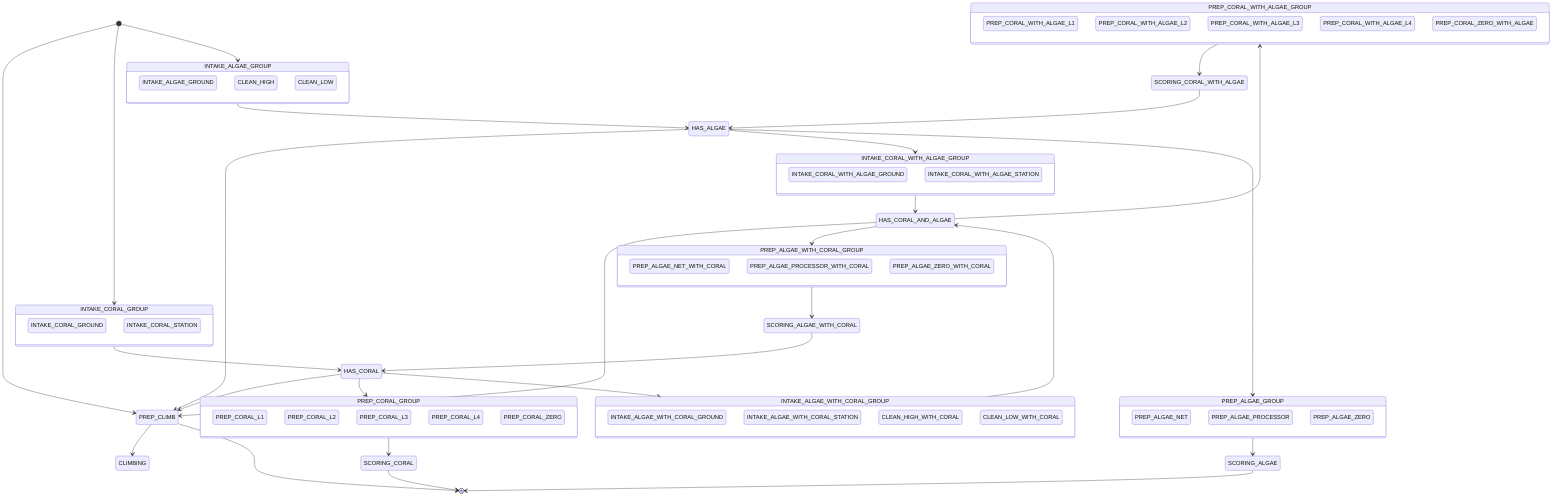 stateDiagram-v2
  %% direction LR

  state PREP_CORAL_GROUP {
      PREP_CORAL_L1
      PREP_CORAL_L2
      PREP_CORAL_L3
      PREP_CORAL_L4
      PREP_CORAL_ZERO
  }
  state PREP_CORAL_WITH_ALGAE_GROUP {
      PREP_CORAL_WITH_ALGAE_L1
      PREP_CORAL_WITH_ALGAE_L2
      PREP_CORAL_WITH_ALGAE_L3
      PREP_CORAL_WITH_ALGAE_L4
      PREP_CORAL_ZERO_WITH_ALGAE
  }
  state PREP_ALGAE_GROUP {
      PREP_ALGAE_NET
      PREP_ALGAE_PROCESSOR
      PREP_ALGAE_ZERO
  }
  state PREP_ALGAE_WITH_CORAL_GROUP {
      PREP_ALGAE_NET_WITH_CORAL
      PREP_ALGAE_PROCESSOR_WITH_CORAL
      PREP_ALGAE_ZERO_WITH_CORAL
  }

  state INTAKE_CORAL_GROUP {
      INTAKE_CORAL_GROUND
      INTAKE_CORAL_STATION
  }

  state INTAKE_ALGAE_GROUP {
      INTAKE_ALGAE_GROUND
      CLEAN_HIGH
      CLEAN_LOW
  }

  state INTAKE_CORAL_WITH_ALGAE_GROUP {
      INTAKE_CORAL_WITH_ALGAE_GROUND
      INTAKE_CORAL_WITH_ALGAE_STATION
  }
  
  state INTAKE_ALGAE_WITH_CORAL_GROUP {
      INTAKE_ALGAE_WITH_CORAL_GROUND
      INTAKE_ALGAE_WITH_CORAL_STATION
      CLEAN_HIGH_WITH_CORAL
      CLEAN_LOW_WITH_CORAL
  }

  HAS_CORAL
  HAS_ALGAE
  HAS_CORAL_AND_ALGAE
  SCORING_CORAL
  SCORING_CORAL_WITH_ALGAE
  SCORING_ALGAE
  SCORING_ALGAE_WITH_CORAL
  PREP_CLIMB
  CLIMBING
 
  %% [*] - REPRESENTS NONE (starting and end)
  [*] --> INTAKE_CORAL_GROUP
  [*] --> INTAKE_ALGAE_GROUP
  [*] --> PREP_CLIMB
  %% INTAKING
  INTAKE_CORAL_GROUP --> HAS_CORAL
  INTAKE_ALGAE_GROUP --> HAS_ALGAE
  INTAKE_CORAL_WITH_ALGAE_GROUP --> HAS_CORAL_AND_ALGAE
  INTAKE_ALGAE_WITH_CORAL_GROUP --> HAS_CORAL_AND_ALGAE
  %% HAS SCORING ELEMENT
  HAS_CORAL --> PREP_CORAL_GROUP
  HAS_CORAL --> INTAKE_ALGAE_WITH_CORAL_GROUP
  HAS_CORAL --> PREP_CLIMB
  HAS_ALGAE --> INTAKE_CORAL_WITH_ALGAE_GROUP
  HAS_ALGAE --> PREP_ALGAE_GROUP
  HAS_ALGAE --> PREP_CLIMB
  HAS_CORAL_AND_ALGAE --> PREP_CORAL_WITH_ALGAE_GROUP
  HAS_CORAL_AND_ALGAE --> PREP_ALGAE_WITH_CORAL_GROUP
  HAS_CORAL_AND_ALGAE --> PREP_CLIMB
  %% PREPPING
  PREP_CORAL_GROUP --> SCORING_CORAL
  PREP_CORAL_WITH_ALGAE_GROUP --> SCORING_CORAL_WITH_ALGAE
  PREP_ALGAE_GROUP --> SCORING_ALGAE
  PREP_ALGAE_WITH_CORAL_GROUP --> SCORING_ALGAE_WITH_CORAL
  %% CLIMBING
  PREP_CLIMB --> CLIMBING
  PREP_CLIMB --> [*]
  %% SCORING
  SCORING_CORAL --> [*]
  SCORING_ALGAE --> [*]
  SCORING_CORAL_WITH_ALGAE --> HAS_ALGAE
  SCORING_ALGAE_WITH_CORAL --> HAS_CORAL